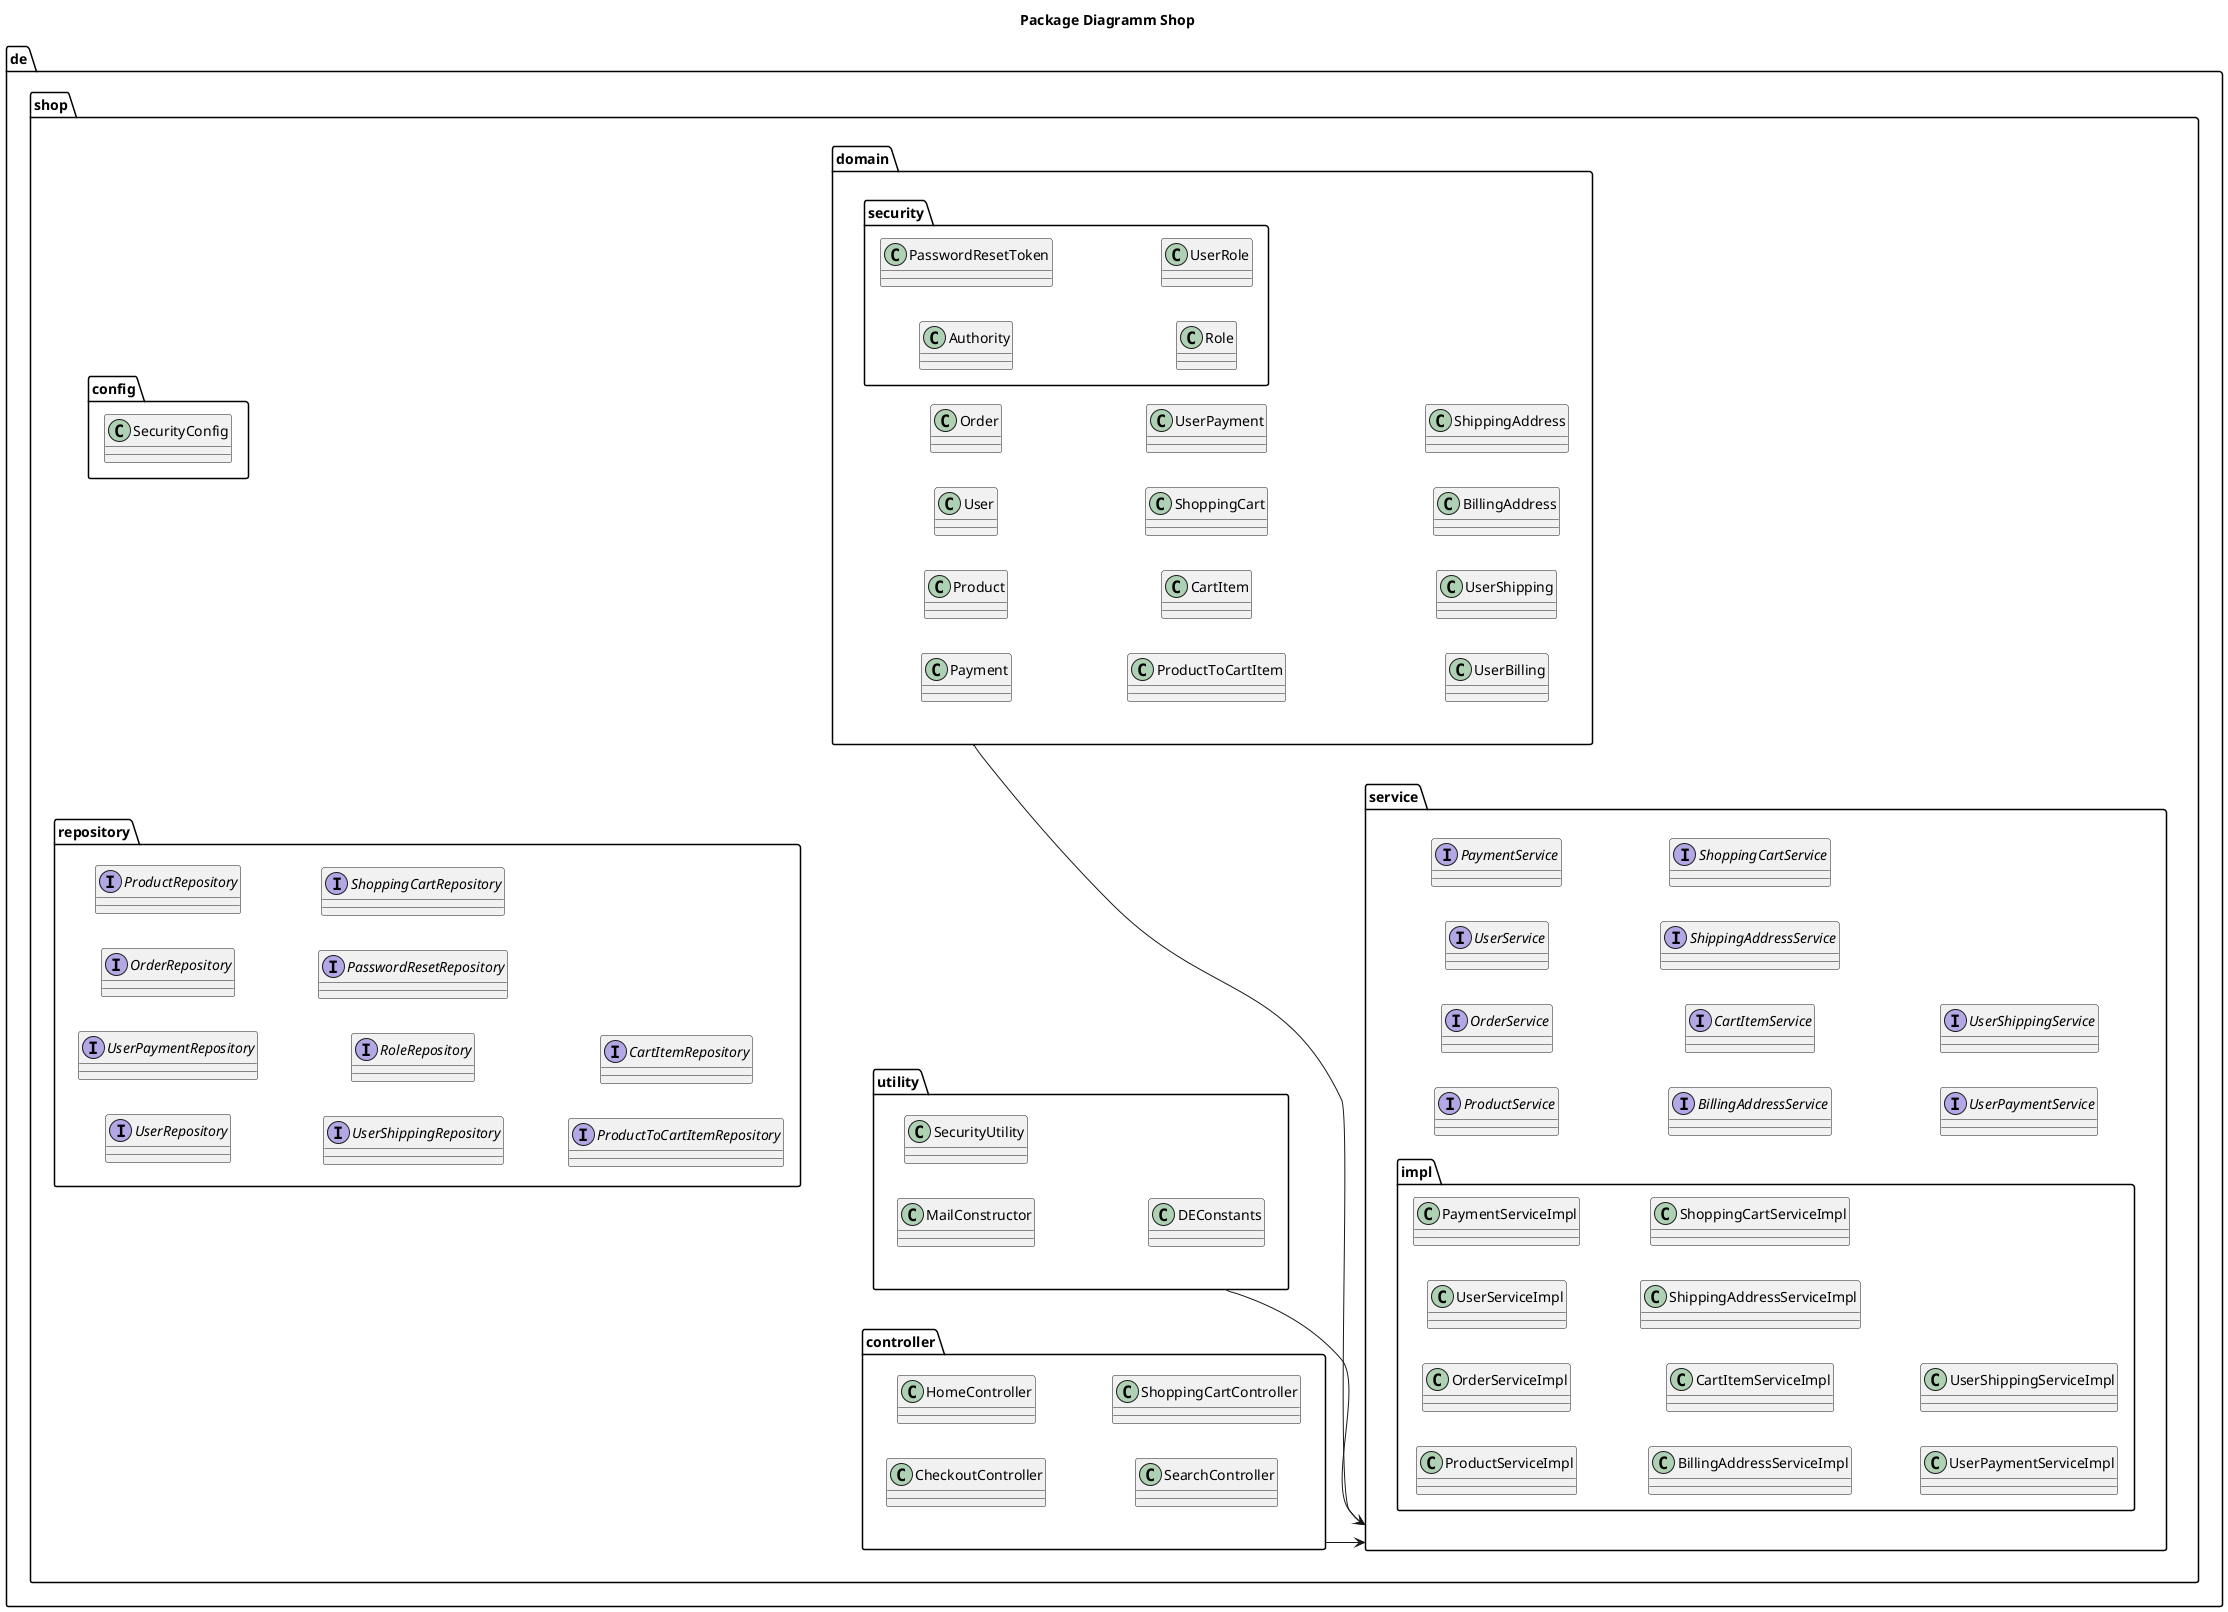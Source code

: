 @startuml
title Package Diagramm Shop

left to right direction


package de {
  package shop {

    package config  {
      Class SecurityConfig

    }
    package repository  {
      together {
        interface UserRepository
        interface UserPaymentRepository
        interface OrderRepository
        interface ProductRepository

      }
      interface UserShippingRepository
      interface RoleRepository
      interface PasswordResetRepository
      interface ShoppingCartRepository
      interface ProductToCartItemRepository
      interface CartItemRepository

    }



    package domain  {
      class Product
      class User
      class Order
      class Payment
      class ProductToCartItem
      class CartItem
      class ShoppingCart
      class UserPayment
      class UserBilling
      class UserShipping
      class BillingAddress
      class ShippingAddress

      package security {
        class Authority
        class PasswordResetToken
        class Role
        class UserRole

      }
    }

    package service  {
      together {
        interface ProductService
        interface OrderService
        interface UserService
        interface PaymentService
        interface BillingAddressService
        interface CartItemService
        interface ShippingAddressService
        interface ShoppingCartService
        interface UserPaymentService
        interface UserShippingService

      }

      package impl as group2{
        class ProductServiceImpl
        class OrderServiceImpl
        class UserServiceImpl
        class PaymentServiceImpl
        class BillingAddressServiceImpl
        class CartItemServiceImpl
        class ShippingAddressServiceImpl
        class ShoppingCartServiceImpl
        class UserPaymentServiceImpl
        class UserShippingServiceImpl

      }


    }


    package utility  {
      class MailConstructor
      class SecurityUtility
      class DEConstants
    }

    package controller  {
      class CheckoutController
      class HomeController
      class SearchController
      class ShoppingCartController

    }
    domain ---> service
    utility ---> service
    controller ---> service
  }

}



@enduml
